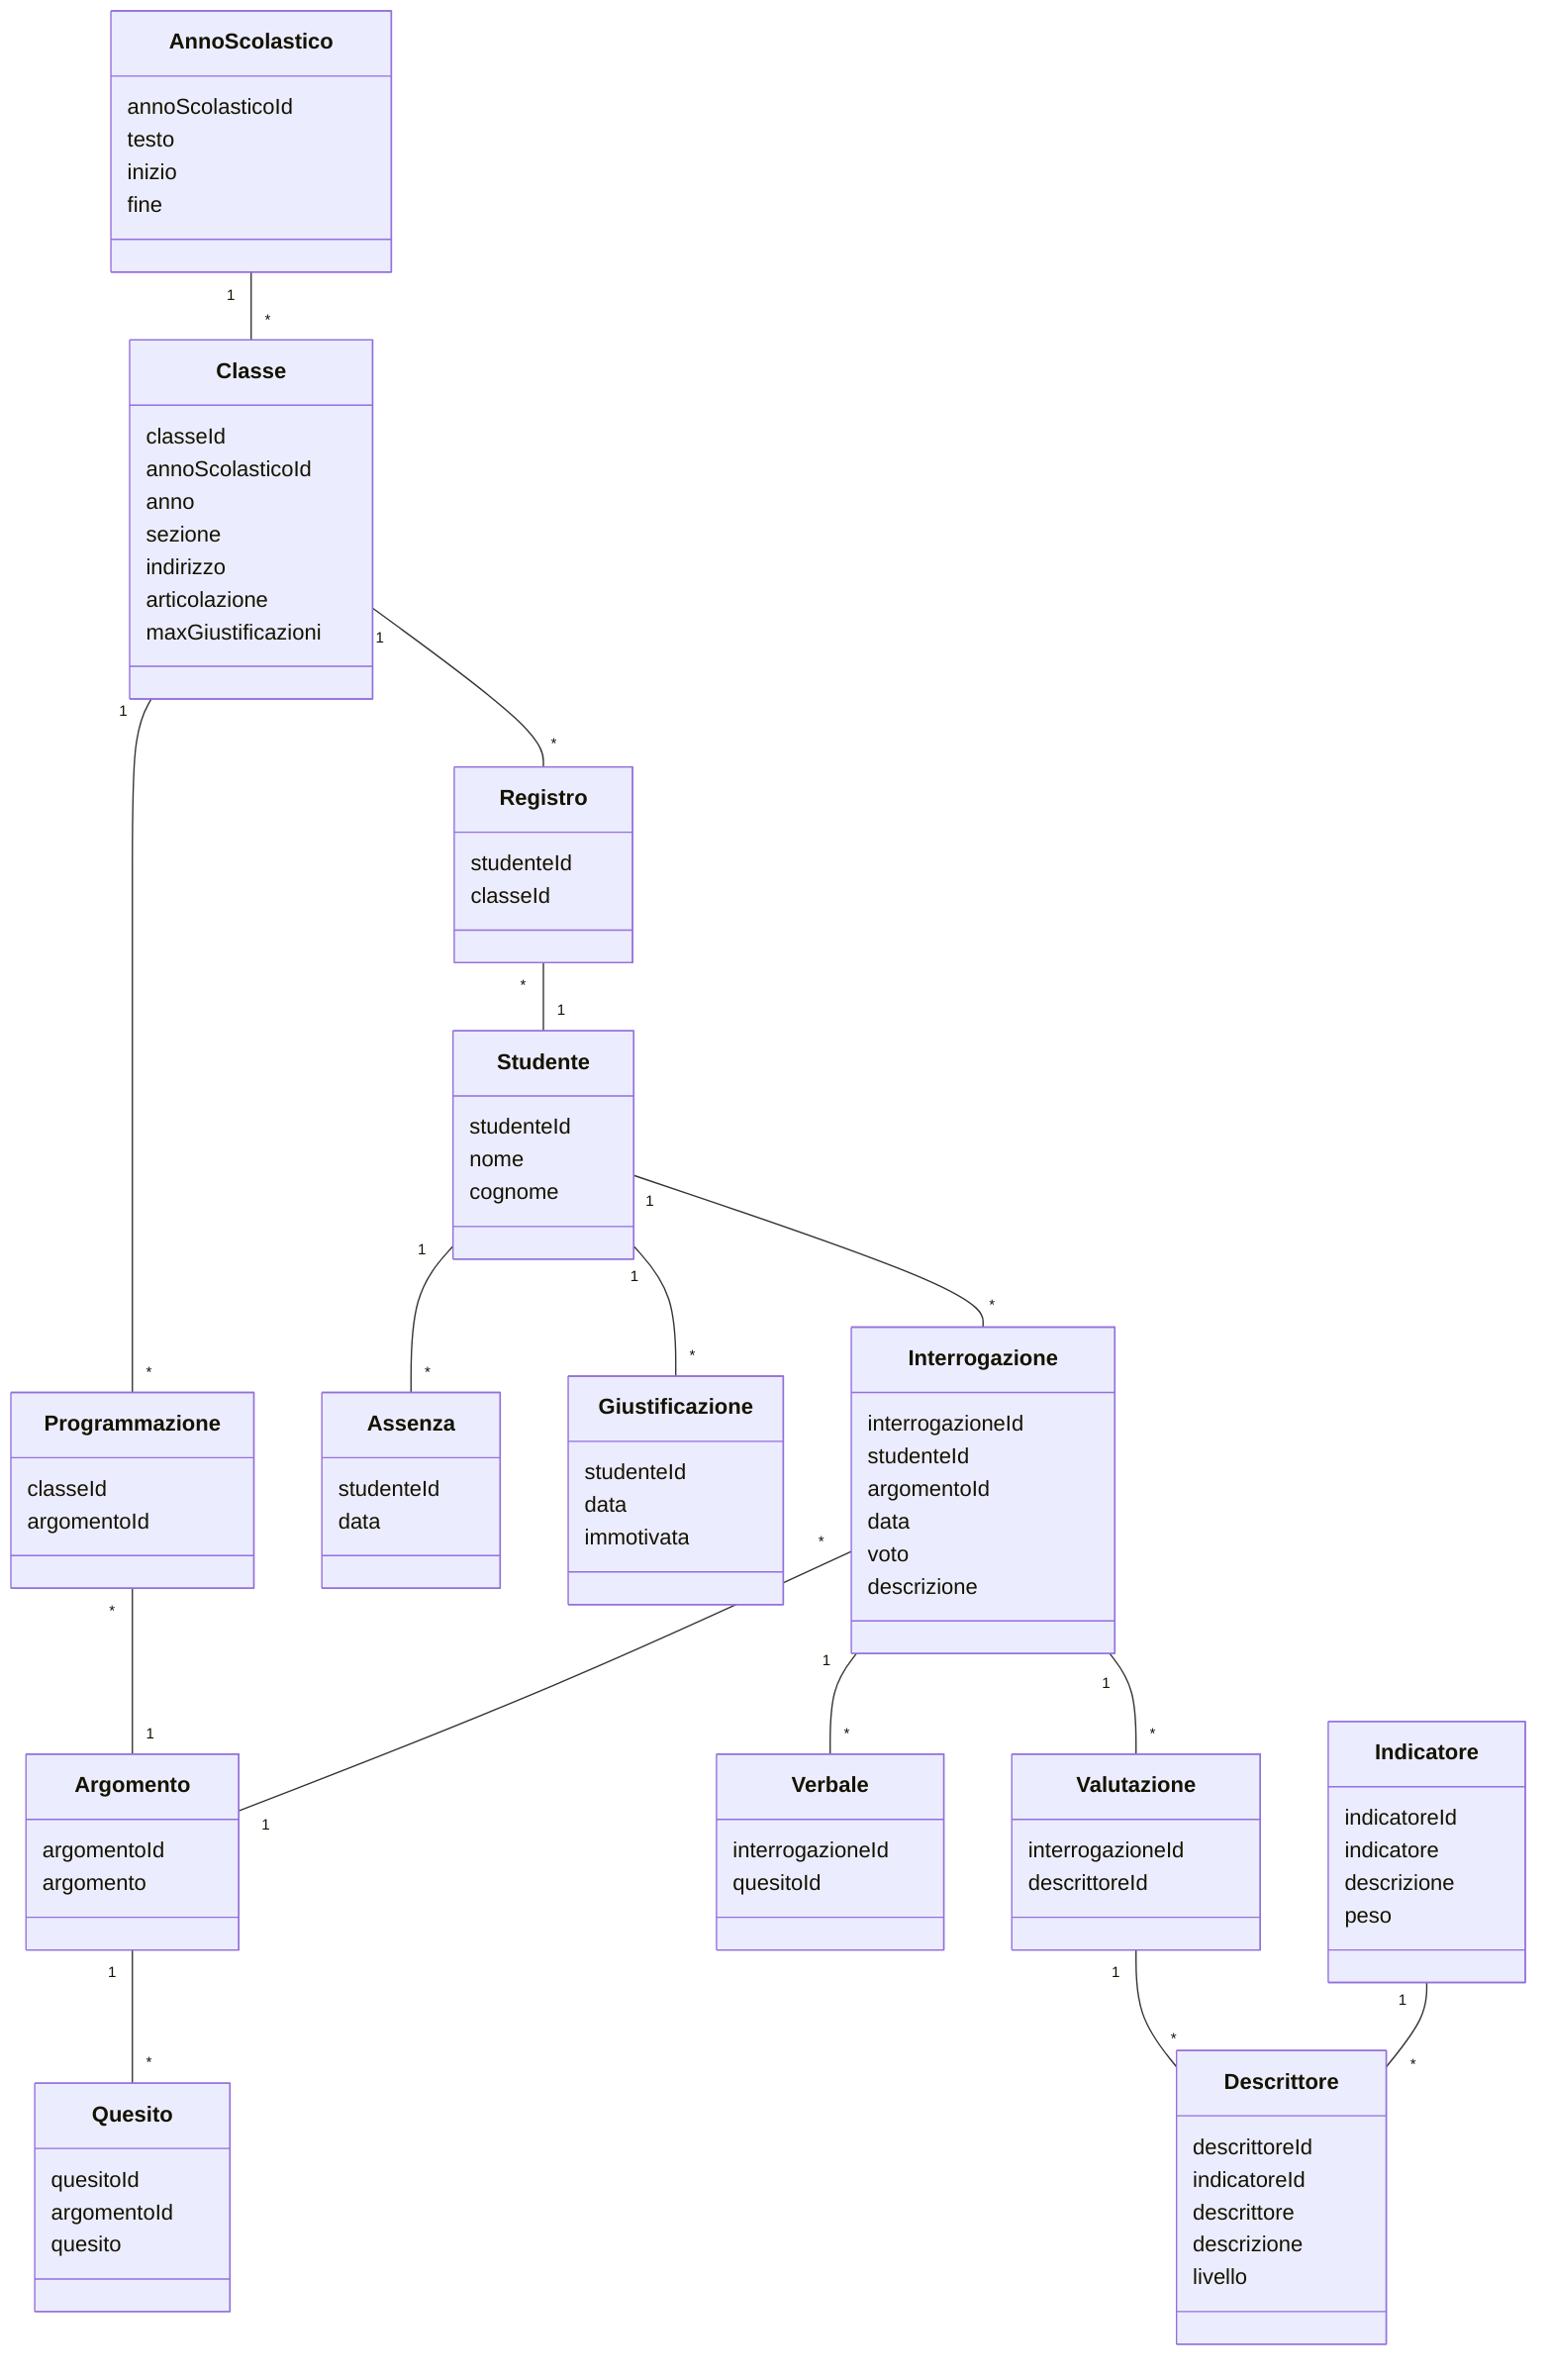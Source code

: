 classDiagram

class AnnoScolastico {
  annoScolasticoId
  testo
  inizio
  fine
}
  
class Classe {
  classeId
  annoScolasticoId
  anno
  sezione
  indirizzo
  articolazione
  maxGiustificazioni
}

AnnoScolastico "1" -- "*" Classe

class Registro {
  studenteId
  classeId
}

class Studente {
  studenteId
  nome
  cognome
}

Classe "1" -- "*" Registro
Registro "*" -- "1" Studente

class Programmazione {
  classeId
  argomentoId
}

class Argomento {
  argomentoId
  argomento
}

Classe "1" -- "*" Programmazione
Programmazione "*" -- "1" Argomento

class Quesito {
  quesitoId
  argomentoId
  quesito
}

Argomento "1" -- "*" Quesito

class Assenza {
  studenteId
	data
}

Studente "1" -- "*" Assenza

class Giustificazione {
  studenteId
  data
  immotivata
}

Studente "1" -- "*" Giustificazione

class Interrogazione {
  interrogazioneId
  studenteId
  argomentoId
  data
  voto
  descrizione
}

Studente "1" -- "*" Interrogazione
Interrogazione "*" -- "1" Argomento

class Verbale {
  interrogazioneId
  quesitoId
}

Interrogazione "1" -- "*" Verbale

class Valutazione{
  interrogazioneId
  descrittoreId
}

Interrogazione "1" -- "*" Valutazione

Valutazione "1" -- "*" Descrittore

class Indicatore {
  indicatoreId
  indicatore
  descrizione
  peso
}

class Descrittore {
  descrittoreId
  indicatoreId
  descrittore
  descrizione
  livello
}

Indicatore "1" -- "*" Descrittore
